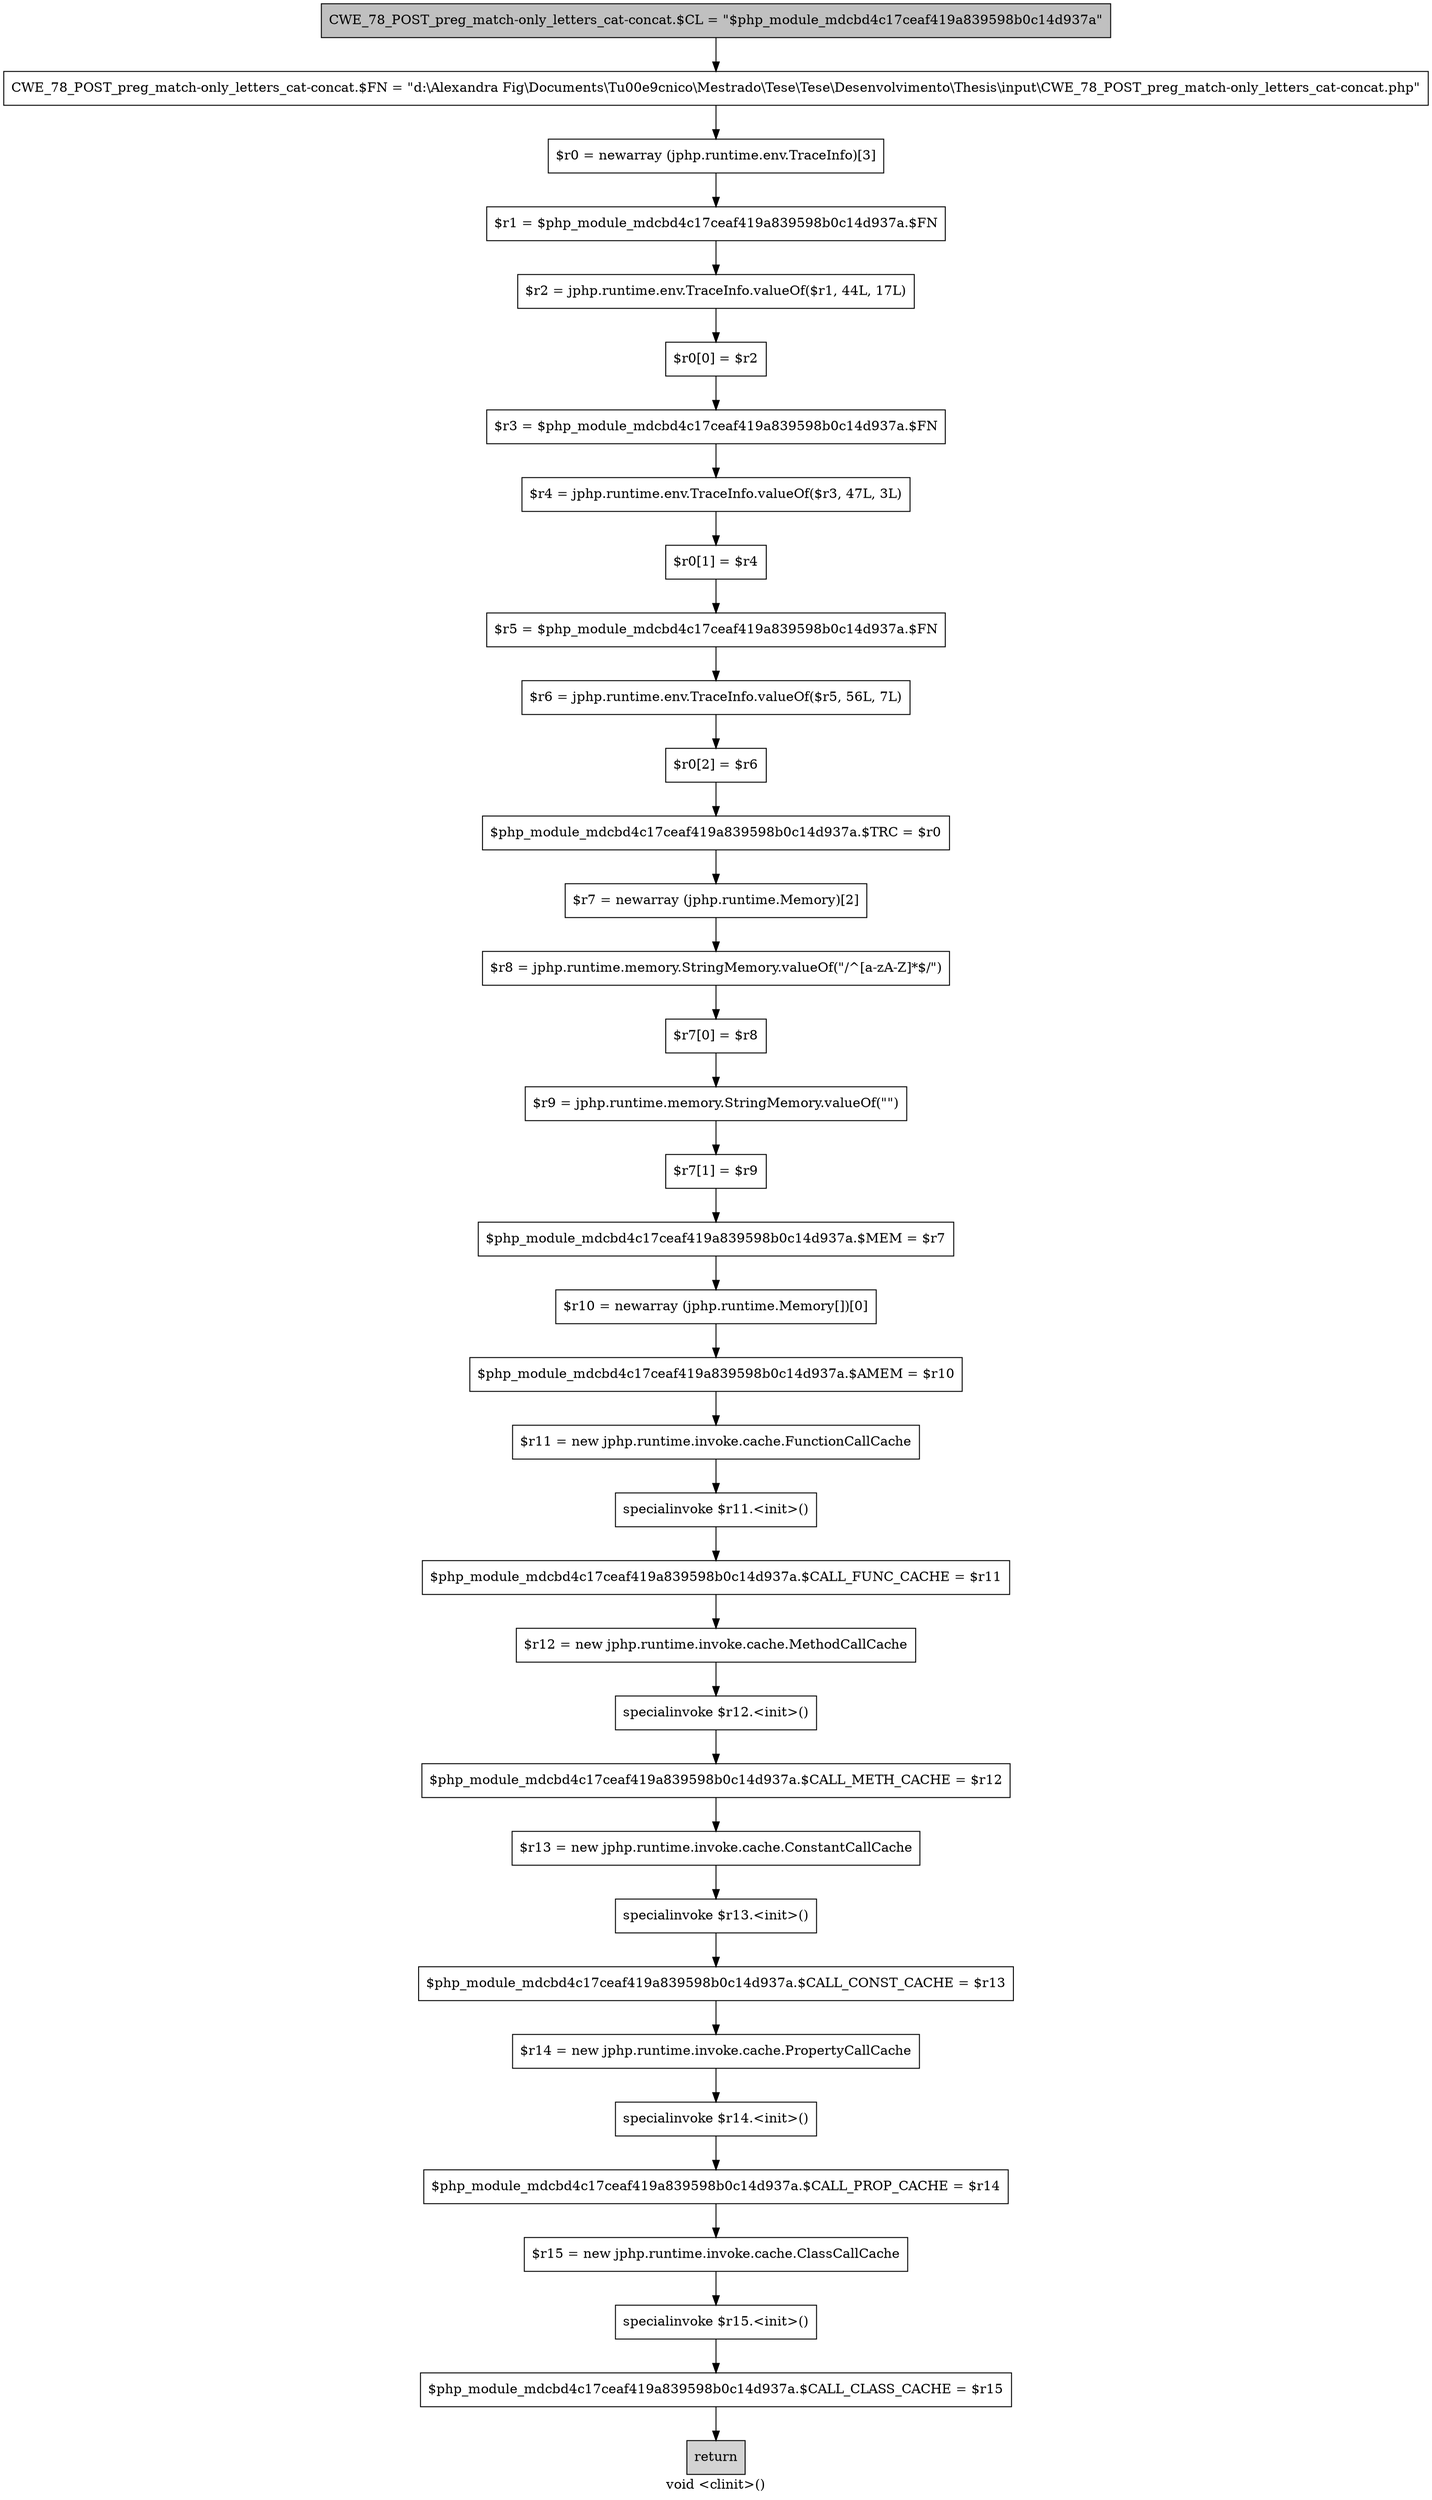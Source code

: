 digraph "void <clinit>()" {
    label="void <clinit>()";
    node [shape=box];
    "0" [style=filled,fillcolor=gray,label="CWE_78_POST_preg_match-only_letters_cat-concat.$CL = \"$php_module_mdcbd4c17ceaf419a839598b0c14d937a\"",];
    "1" [label="CWE_78_POST_preg_match-only_letters_cat-concat.$FN = \"d:\\Alexandra Fig\\Documents\\T\u00e9cnico\\Mestrado\\Tese\\Tese\\Desenvolvimento\\Thesis\\input\\CWE_78_POST_preg_match-only_letters_cat-concat.php\"",];
    "0"->"1";
    "2" [label="$r0 = newarray (jphp.runtime.env.TraceInfo)[3]",];
    "1"->"2";
    "3" [label="$r1 = $php_module_mdcbd4c17ceaf419a839598b0c14d937a.$FN",];
    "2"->"3";
    "4" [label="$r2 = jphp.runtime.env.TraceInfo.valueOf($r1, 44L, 17L)",];
    "3"->"4";
    "5" [label="$r0[0] = $r2",];
    "4"->"5";
    "6" [label="$r3 = $php_module_mdcbd4c17ceaf419a839598b0c14d937a.$FN",];
    "5"->"6";
    "7" [label="$r4 = jphp.runtime.env.TraceInfo.valueOf($r3, 47L, 3L)",];
    "6"->"7";
    "8" [label="$r0[1] = $r4",];
    "7"->"8";
    "9" [label="$r5 = $php_module_mdcbd4c17ceaf419a839598b0c14d937a.$FN",];
    "8"->"9";
    "10" [label="$r6 = jphp.runtime.env.TraceInfo.valueOf($r5, 56L, 7L)",];
    "9"->"10";
    "11" [label="$r0[2] = $r6",];
    "10"->"11";
    "12" [label="$php_module_mdcbd4c17ceaf419a839598b0c14d937a.$TRC = $r0",];
    "11"->"12";
    "13" [label="$r7 = newarray (jphp.runtime.Memory)[2]",];
    "12"->"13";
    "14" [label="$r8 = jphp.runtime.memory.StringMemory.valueOf(\"/^[a-zA-Z]*$/\")",];
    "13"->"14";
    "15" [label="$r7[0] = $r8",];
    "14"->"15";
    "16" [label="$r9 = jphp.runtime.memory.StringMemory.valueOf(\"\")",];
    "15"->"16";
    "17" [label="$r7[1] = $r9",];
    "16"->"17";
    "18" [label="$php_module_mdcbd4c17ceaf419a839598b0c14d937a.$MEM = $r7",];
    "17"->"18";
    "19" [label="$r10 = newarray (jphp.runtime.Memory[])[0]",];
    "18"->"19";
    "20" [label="$php_module_mdcbd4c17ceaf419a839598b0c14d937a.$AMEM = $r10",];
    "19"->"20";
    "21" [label="$r11 = new jphp.runtime.invoke.cache.FunctionCallCache",];
    "20"->"21";
    "22" [label="specialinvoke $r11.<init>()",];
    "21"->"22";
    "23" [label="$php_module_mdcbd4c17ceaf419a839598b0c14d937a.$CALL_FUNC_CACHE = $r11",];
    "22"->"23";
    "24" [label="$r12 = new jphp.runtime.invoke.cache.MethodCallCache",];
    "23"->"24";
    "25" [label="specialinvoke $r12.<init>()",];
    "24"->"25";
    "26" [label="$php_module_mdcbd4c17ceaf419a839598b0c14d937a.$CALL_METH_CACHE = $r12",];
    "25"->"26";
    "27" [label="$r13 = new jphp.runtime.invoke.cache.ConstantCallCache",];
    "26"->"27";
    "28" [label="specialinvoke $r13.<init>()",];
    "27"->"28";
    "29" [label="$php_module_mdcbd4c17ceaf419a839598b0c14d937a.$CALL_CONST_CACHE = $r13",];
    "28"->"29";
    "30" [label="$r14 = new jphp.runtime.invoke.cache.PropertyCallCache",];
    "29"->"30";
    "31" [label="specialinvoke $r14.<init>()",];
    "30"->"31";
    "32" [label="$php_module_mdcbd4c17ceaf419a839598b0c14d937a.$CALL_PROP_CACHE = $r14",];
    "31"->"32";
    "33" [label="$r15 = new jphp.runtime.invoke.cache.ClassCallCache",];
    "32"->"33";
    "34" [label="specialinvoke $r15.<init>()",];
    "33"->"34";
    "35" [label="$php_module_mdcbd4c17ceaf419a839598b0c14d937a.$CALL_CLASS_CACHE = $r15",];
    "34"->"35";
    "36" [style=filled,fillcolor=lightgray,label="return",];
    "35"->"36";
}
